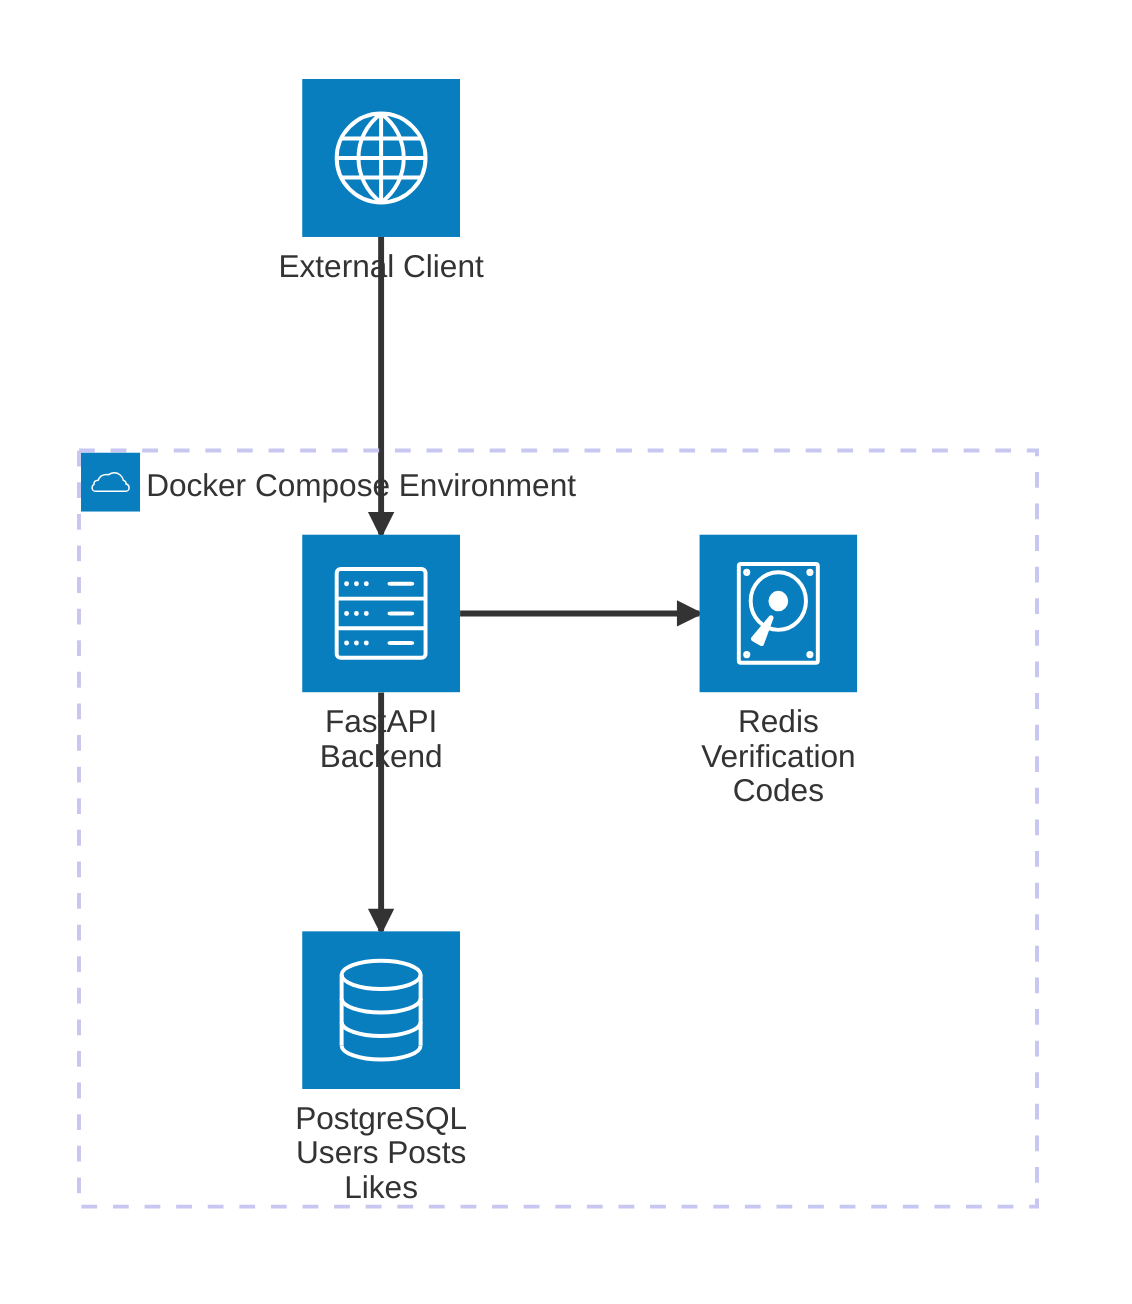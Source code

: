architecture-beta
    group docker_compose(cloud)[Docker Compose Environment]
    
    service backend(server)[FastAPI Backend] in docker_compose
    service db(database)[PostgreSQL Users Posts Likes] in docker_compose
    service redis(disk)[Redis Verification Codes] in docker_compose
    service client(internet)[External Client]
    
    client:B --> T:backend
    backend:B --> T:db
    backend:R --> L:redis